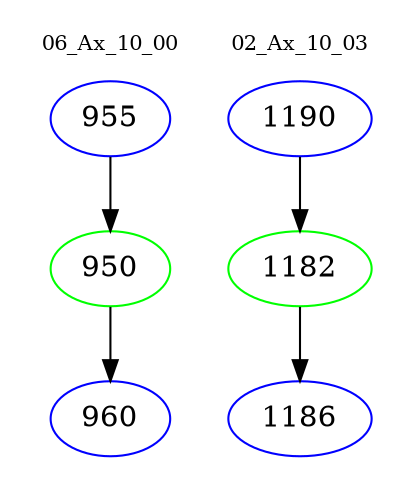 digraph{
subgraph cluster_0 {
color = white
label = "06_Ax_10_00";
fontsize=10;
T0_955 [label="955", color="blue"]
T0_955 -> T0_950 [color="black"]
T0_950 [label="950", color="green"]
T0_950 -> T0_960 [color="black"]
T0_960 [label="960", color="blue"]
}
subgraph cluster_1 {
color = white
label = "02_Ax_10_03";
fontsize=10;
T1_1190 [label="1190", color="blue"]
T1_1190 -> T1_1182 [color="black"]
T1_1182 [label="1182", color="green"]
T1_1182 -> T1_1186 [color="black"]
T1_1186 [label="1186", color="blue"]
}
}
